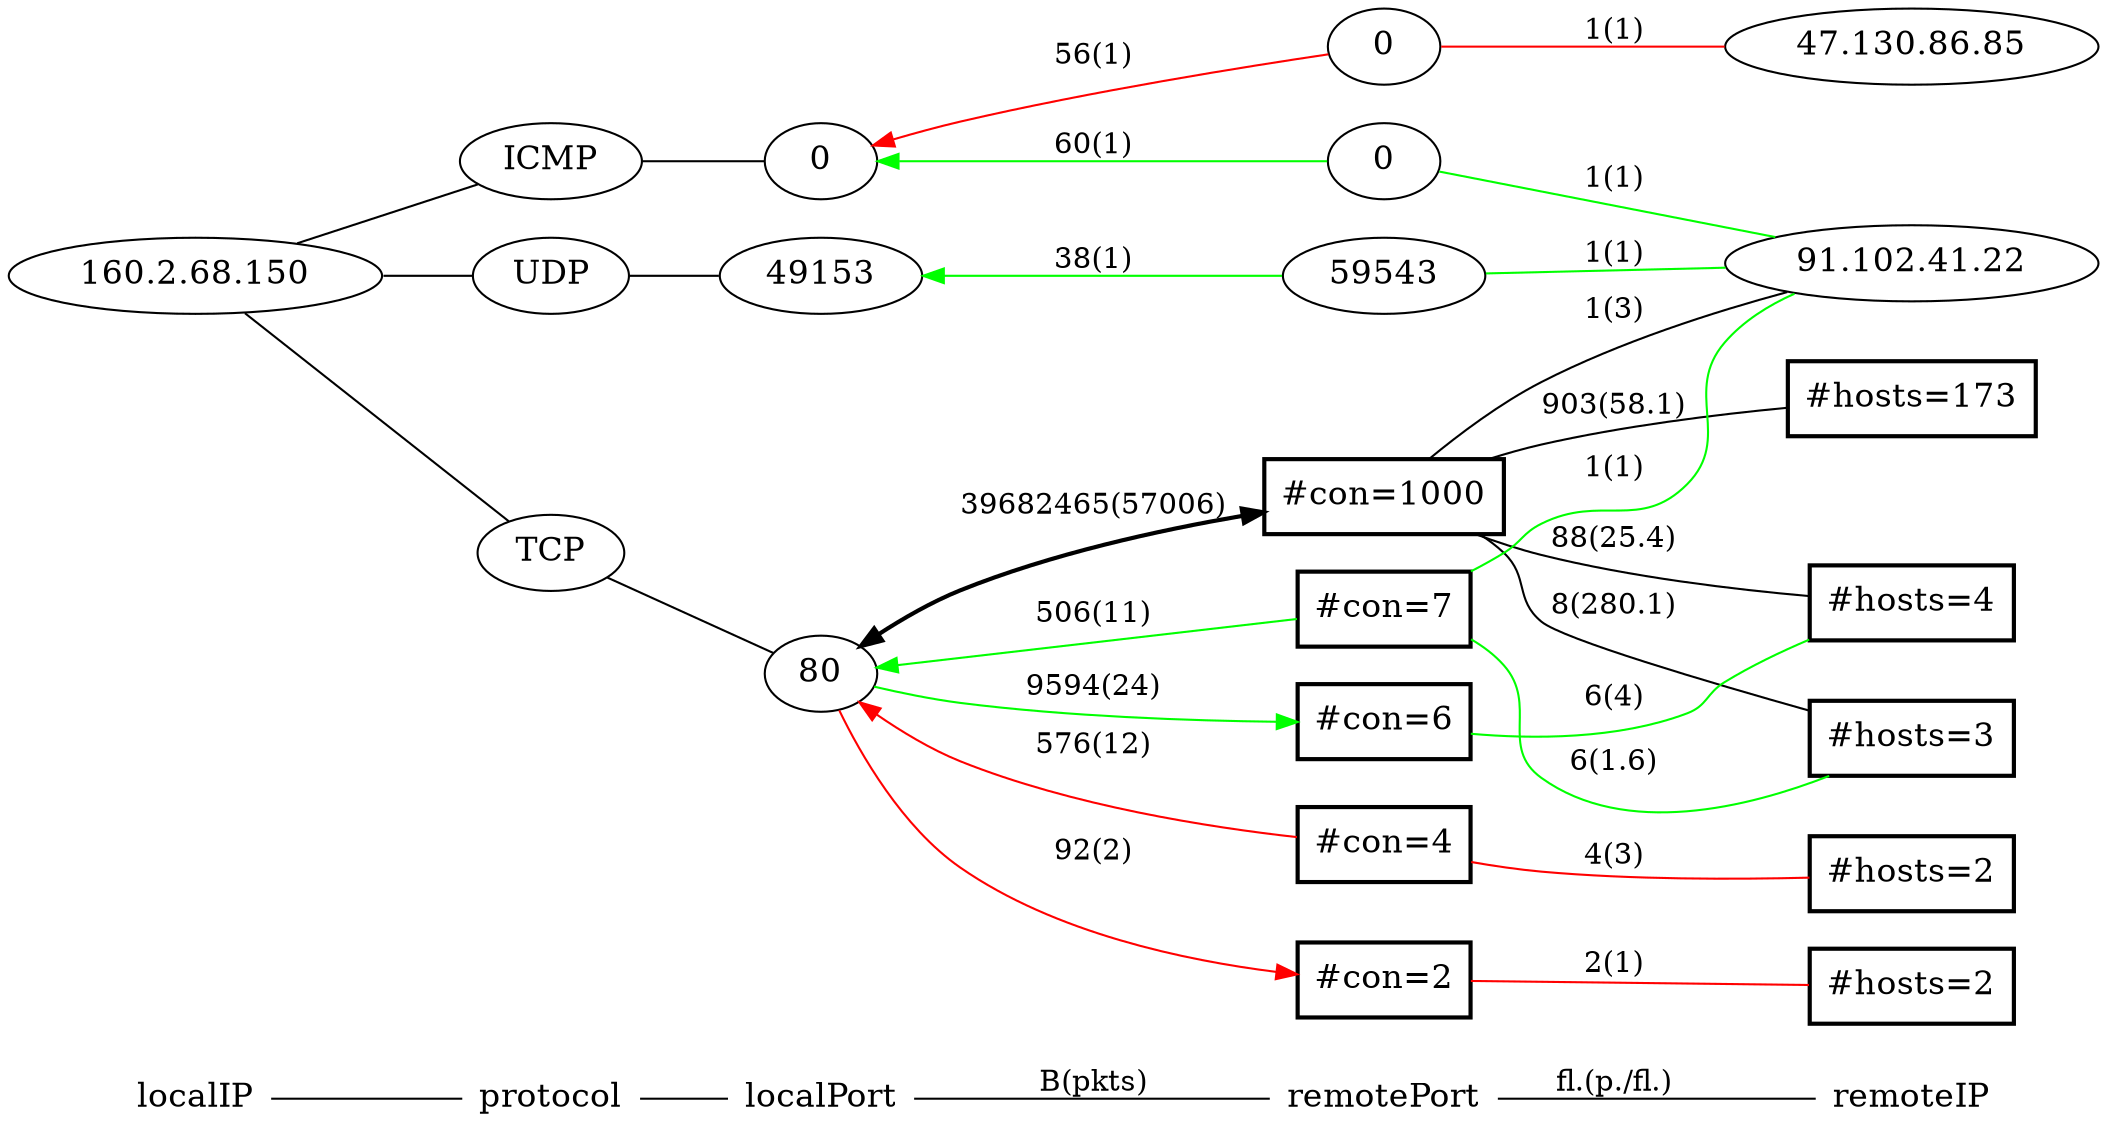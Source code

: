 graph G { /* Created by hpg2dot3() */
rankdir=LR;
node[shape=plaintext,fontsize=16];
"localIP"--"protocol"--"localPort""localPort"--"remotePort"[label="B(pkts)"]"remotePort"--"remoteIP"[label="fl.(p./fl.)"]
node[shape=ellipse];
subgraph 0 {rank=same;"localIP";k1_2684503190;}
k1_2684503190[label="160.2.68.150"];
k1_2684503190--k2_17;
k1_2684503190--k2_1;
k1_2684503190--k2_6;
subgraph 1 {rank=same;"protocol";k2_6;k2_1;k2_17;}
k2_6[label="TCP"];
k2_1[label="ICMP"];
k2_17[label="UDP"];
k2_6--k3_268435536;
k2_17--k3_49153;
k2_1--k3_536870912;
subgraph 2 {rank=same;"localPort";k3_49153;k3_268435536;k3_536870912;}
k3_49153[label="49153"];
k3_268435536[label="80"];
k3_536870912[label="0"];
k3_536870912--k4_2684354560[dir=back, color=green][label="60(1)"];
k3_49153--k4_2147543191[dir=back, color=green][label="38(1)"];
k3_536870912--k4_1610678272[dir=back, color=red][label="56(1)"];
k3_268435536--k4_67306472[style=bold,dir=both][label="39682465(57006)"];
k3_268435536--k4_2304835590[dir=forward, color=green][label="9594(24)"];
k3_268435536--k4_2318401543[dir=back, color=green][label="506(11)"];
k3_268435536--k4_1104019458[dir=forward, color=red][label="92(2)"];
k3_268435536--k4_1120141316[dir=back, color=red][label="576(12)"];
subgraph 3 {rank=same;"remotePort";k4_1104019458;k4_2684354560;k4_1120141316;k4_2318401543;k4_67306472;k4_2304835590;k4_2147543191;k4_1610678272;}
k4_1104019458[label="#con=2", shape=box, style=bold];
k4_2684354560[label="0"];
k4_1120141316[label="#con=4", shape=box, style=bold];
k4_2318401543[label="#con=7", shape=box, style=bold];
k4_67306472[label="#con=1000", shape=box, style=bold];
k4_2304835590[label="#con=6", shape=box, style=bold];
k4_2147543191[label="59543"];
k4_1610678272[label="0"];
k4_2684354560--k5_1533421846[color=green][label="1(1)"];
k4_1610678272--k5_797070933[color=red][label="1(1)"];
k4_2147543191--k5_1533421846[color=green][label="1(1)"];
k4_2318401543--k5_1533421846[color=green][label="1(1)"];
k4_67306472--k5_1533421846[label="1(3)"];
k4_67306472--k5_4294770692[label="88(25.4)"];
k4_67306472--k5_4294574083[label="8(280.1)"];
k4_1120141316--k5_4294705154[color=red][label="4(3)"];
k4_67306472--k5_4294901933[label="903(58.1)"];
k4_2318401543--k5_4294574083[color=green][label="6(1.6)"];
k4_2304835590--k5_4294770692[color=green][label="6(4)"];
k4_1104019458--k5_4294639618[color=red][label="2(1)"];
subgraph 4 {rank=same;"remoteIP";k5_4294705154;k5_1533421846;k5_797070933;k5_4294574083;k5_4294901933;k5_4294639618;k5_1533421846;k5_4294770692;}
k5_4294705154[label="#hosts=2", shape=box, style=bold];
k5_1533421846[label="91.102.41.22"];
k5_797070933[label="47.130.86.85"];
k5_4294574083[label="#hosts=3", shape=box, style=bold];
k5_4294901933[label="#hosts=173", shape=box, style=bold];
k5_4294639618[label="#hosts=2", shape=box, style=bold];
k5_1533421846[label="91.102.41.22"];
k5_4294770692[label="#hosts=4", shape=box, style=bold];
}
